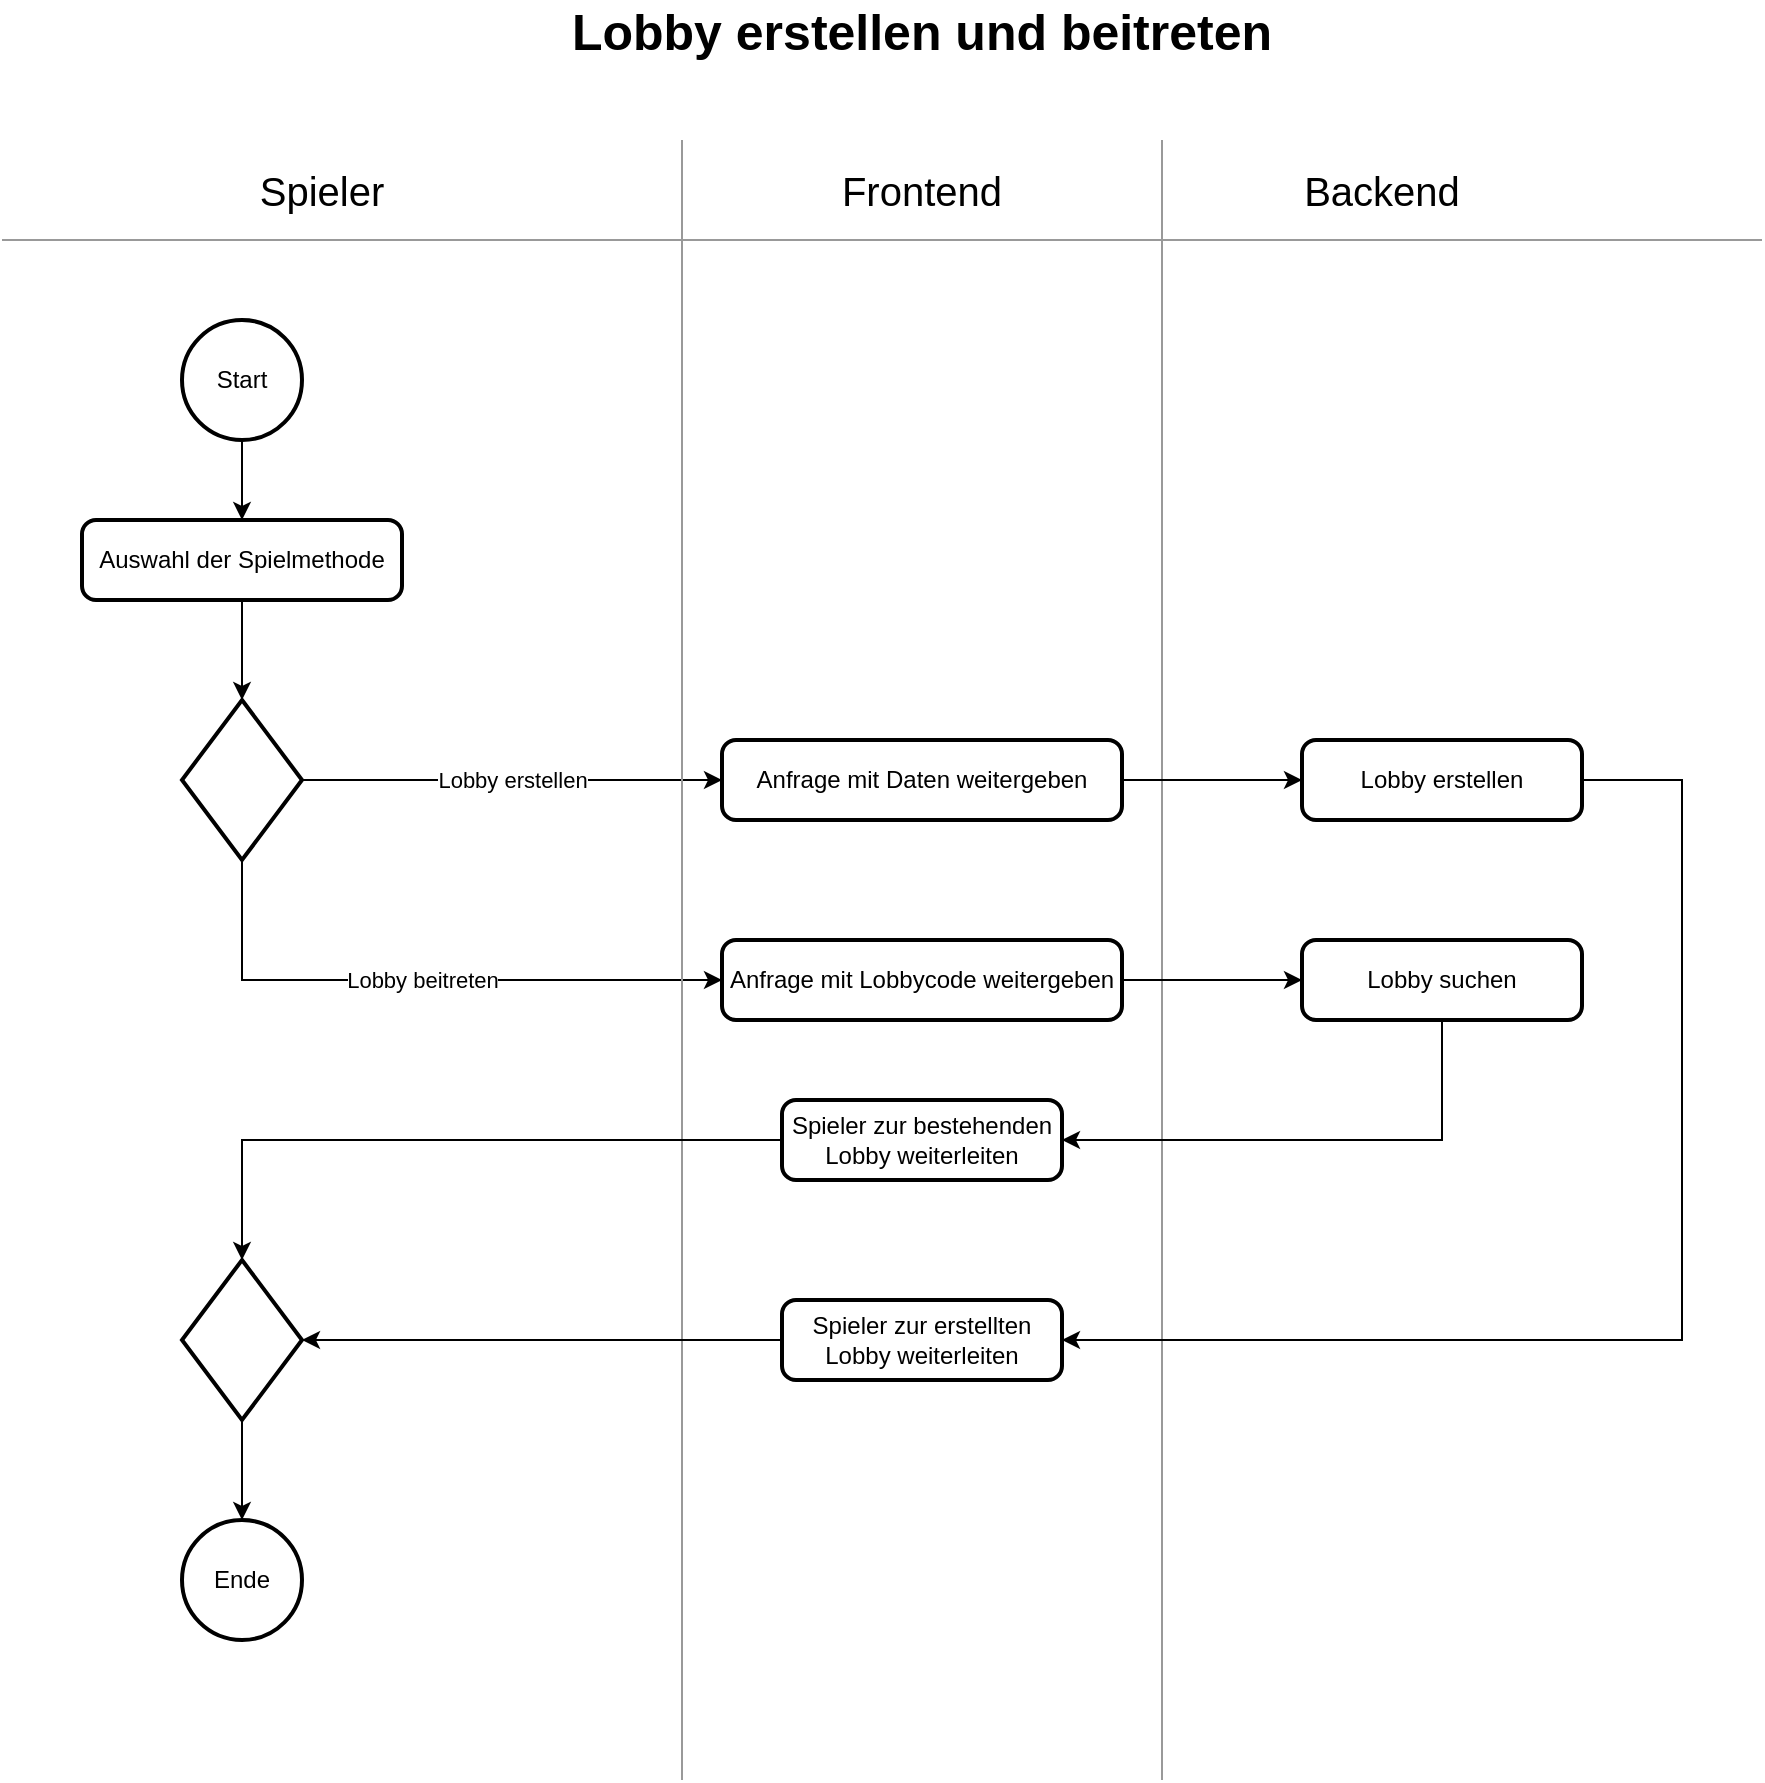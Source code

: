 <mxfile version="28.2.7">
  <diagram name="Seite-1" id="6wKUaUPnBcH4Zc5okQwB">
    <mxGraphModel dx="2430" dy="865" grid="1" gridSize="10" guides="1" tooltips="1" connect="1" arrows="1" fold="1" page="1" pageScale="1" pageWidth="827" pageHeight="1169" math="0" shadow="0">
      <root>
        <mxCell id="0" />
        <mxCell id="1" parent="0" />
        <mxCell id="FnPYvStvtJmdWQ5ITuSA-1" value="" style="strokeWidth=2;html=1;shape=mxgraph.flowchart.decision;whiteSpace=wrap;" vertex="1" parent="1">
          <mxGeometry x="-710" y="400" width="60" height="80" as="geometry" />
        </mxCell>
        <mxCell id="FnPYvStvtJmdWQ5ITuSA-2" value="Start" style="strokeWidth=2;html=1;shape=mxgraph.flowchart.start_2;whiteSpace=wrap;" vertex="1" parent="1">
          <mxGeometry x="-710" y="210" width="60" height="60" as="geometry" />
        </mxCell>
        <mxCell id="FnPYvStvtJmdWQ5ITuSA-6" value="Ende" style="strokeWidth=2;html=1;shape=mxgraph.flowchart.start_2;whiteSpace=wrap;" vertex="1" parent="1">
          <mxGeometry x="-710" y="810" width="60" height="60" as="geometry" />
        </mxCell>
        <mxCell id="FnPYvStvtJmdWQ5ITuSA-8" value="Anfrage mit Daten weitergeben" style="rounded=1;whiteSpace=wrap;html=1;absoluteArcSize=1;arcSize=14;strokeWidth=2;" vertex="1" parent="1">
          <mxGeometry x="-440" y="420" width="200" height="40" as="geometry" />
        </mxCell>
        <mxCell id="FnPYvStvtJmdWQ5ITuSA-9" value="Anfrage mit Lobbycode weitergeben" style="rounded=1;whiteSpace=wrap;html=1;absoluteArcSize=1;arcSize=14;strokeWidth=2;portConstraint=north;" vertex="1" parent="1">
          <mxGeometry x="-440" y="520" width="200" height="40" as="geometry" />
        </mxCell>
        <mxCell id="FnPYvStvtJmdWQ5ITuSA-10" value="" style="endArrow=classic;html=1;rounded=0;exitX=1;exitY=0.5;exitDx=0;exitDy=0;exitPerimeter=0;entryX=0;entryY=0.5;entryDx=0;entryDy=0;" edge="1" parent="1" source="FnPYvStvtJmdWQ5ITuSA-1" target="FnPYvStvtJmdWQ5ITuSA-8">
          <mxGeometry relative="1" as="geometry">
            <mxPoint x="-40" y="460" as="sourcePoint" />
            <mxPoint x="60" y="460" as="targetPoint" />
          </mxGeometry>
        </mxCell>
        <mxCell id="FnPYvStvtJmdWQ5ITuSA-11" value="Lobby erstellen" style="edgeLabel;resizable=0;html=1;;align=center;verticalAlign=middle;" connectable="0" vertex="1" parent="FnPYvStvtJmdWQ5ITuSA-10">
          <mxGeometry relative="1" as="geometry" />
        </mxCell>
        <mxCell id="FnPYvStvtJmdWQ5ITuSA-12" value="" style="endArrow=classic;html=1;rounded=0;exitX=0.5;exitY=1;exitDx=0;exitDy=0;exitPerimeter=0;entryX=0;entryY=0.5;entryDx=0;entryDy=0;" edge="1" parent="1" source="FnPYvStvtJmdWQ5ITuSA-1" target="FnPYvStvtJmdWQ5ITuSA-9">
          <mxGeometry relative="1" as="geometry">
            <mxPoint x="-460" y="430" as="sourcePoint" />
            <mxPoint x="-230" y="430" as="targetPoint" />
            <Array as="points">
              <mxPoint x="-680" y="540" />
            </Array>
          </mxGeometry>
        </mxCell>
        <mxCell id="FnPYvStvtJmdWQ5ITuSA-13" value="&lt;div&gt;Lobby beitreten&lt;/div&gt;" style="edgeLabel;resizable=0;html=1;;align=center;verticalAlign=middle;" connectable="0" vertex="1" parent="FnPYvStvtJmdWQ5ITuSA-12">
          <mxGeometry relative="1" as="geometry" />
        </mxCell>
        <mxCell id="FnPYvStvtJmdWQ5ITuSA-14" value="" style="verticalLabelPosition=bottom;shadow=0;dashed=0;align=center;html=1;verticalAlign=top;strokeWidth=1;shape=mxgraph.mockup.markup.line;strokeColor=#999999;direction=north;" vertex="1" parent="1">
          <mxGeometry x="-470" y="120" width="20" height="820" as="geometry" />
        </mxCell>
        <mxCell id="FnPYvStvtJmdWQ5ITuSA-15" value="" style="verticalLabelPosition=bottom;shadow=0;dashed=0;align=center;html=1;verticalAlign=top;strokeWidth=1;shape=mxgraph.mockup.markup.line;strokeColor=#999999;direction=north;" vertex="1" parent="1">
          <mxGeometry x="-230" y="120" width="20" height="820" as="geometry" />
        </mxCell>
        <mxCell id="FnPYvStvtJmdWQ5ITuSA-16" value="&lt;font style=&quot;font-size: 20px;&quot;&gt;Frontend&lt;/font&gt;" style="text;html=1;whiteSpace=wrap;strokeColor=none;fillColor=none;align=center;verticalAlign=middle;rounded=0;" vertex="1" parent="1">
          <mxGeometry x="-370" y="130" width="60" height="30" as="geometry" />
        </mxCell>
        <mxCell id="FnPYvStvtJmdWQ5ITuSA-17" value="&lt;font style=&quot;font-size: 20px;&quot;&gt;Spieler&lt;/font&gt;" style="text;html=1;whiteSpace=wrap;strokeColor=none;fillColor=none;align=center;verticalAlign=middle;rounded=0;" vertex="1" parent="1">
          <mxGeometry x="-670" y="130" width="60" height="30" as="geometry" />
        </mxCell>
        <mxCell id="FnPYvStvtJmdWQ5ITuSA-18" value="&lt;font style=&quot;font-size: 20px;&quot;&gt;Backend&lt;/font&gt;" style="text;html=1;whiteSpace=wrap;strokeColor=none;fillColor=none;align=center;verticalAlign=middle;rounded=0;" vertex="1" parent="1">
          <mxGeometry x="-140" y="130" width="60" height="30" as="geometry" />
        </mxCell>
        <mxCell id="FnPYvStvtJmdWQ5ITuSA-19" value="Lobby erstellen" style="rounded=1;whiteSpace=wrap;html=1;absoluteArcSize=1;arcSize=14;strokeWidth=2;" vertex="1" parent="1">
          <mxGeometry x="-150" y="420" width="140" height="40" as="geometry" />
        </mxCell>
        <mxCell id="FnPYvStvtJmdWQ5ITuSA-21" value="" style="endArrow=classic;html=1;rounded=0;exitX=1;exitY=0.5;exitDx=0;exitDy=0;entryX=0;entryY=0.5;entryDx=0;entryDy=0;" edge="1" parent="1" source="FnPYvStvtJmdWQ5ITuSA-8" target="FnPYvStvtJmdWQ5ITuSA-19">
          <mxGeometry width="50" height="50" relative="1" as="geometry">
            <mxPoint x="-340" y="660" as="sourcePoint" />
            <mxPoint x="-290" y="610" as="targetPoint" />
          </mxGeometry>
        </mxCell>
        <mxCell id="FnPYvStvtJmdWQ5ITuSA-22" value="" style="endArrow=classic;html=1;rounded=0;exitX=0.5;exitY=1;exitDx=0;exitDy=0;exitPerimeter=0;entryX=0.5;entryY=0;entryDx=0;entryDy=0;" edge="1" parent="1" source="FnPYvStvtJmdWQ5ITuSA-2" target="FnPYvStvtJmdWQ5ITuSA-24">
          <mxGeometry width="50" height="50" relative="1" as="geometry">
            <mxPoint x="-340" y="700" as="sourcePoint" />
            <mxPoint x="-560" y="270" as="targetPoint" />
          </mxGeometry>
        </mxCell>
        <mxCell id="FnPYvStvtJmdWQ5ITuSA-23" value="" style="endArrow=classic;html=1;rounded=0;exitX=0.5;exitY=1;exitDx=0;exitDy=0;exitPerimeter=0;entryX=0.5;entryY=0;entryDx=0;entryDy=0;entryPerimeter=0;" edge="1" parent="1" source="FnPYvStvtJmdWQ5ITuSA-36" target="FnPYvStvtJmdWQ5ITuSA-6">
          <mxGeometry width="50" height="50" relative="1" as="geometry">
            <mxPoint x="-680" y="770" as="sourcePoint" />
            <mxPoint x="-290" y="410" as="targetPoint" />
          </mxGeometry>
        </mxCell>
        <mxCell id="FnPYvStvtJmdWQ5ITuSA-24" value="Auswahl der Spielmethode" style="rounded=1;whiteSpace=wrap;html=1;absoluteArcSize=1;arcSize=14;strokeWidth=2;" vertex="1" parent="1">
          <mxGeometry x="-760" y="310" width="160" height="40" as="geometry" />
        </mxCell>
        <mxCell id="FnPYvStvtJmdWQ5ITuSA-25" value="" style="endArrow=classic;html=1;rounded=0;exitX=0.5;exitY=1;exitDx=0;exitDy=0;entryX=0.5;entryY=0;entryDx=0;entryDy=0;entryPerimeter=0;" edge="1" parent="1" source="FnPYvStvtJmdWQ5ITuSA-24" target="FnPYvStvtJmdWQ5ITuSA-1">
          <mxGeometry width="50" height="50" relative="1" as="geometry">
            <mxPoint x="-70" y="590" as="sourcePoint" />
            <mxPoint x="-20" y="540" as="targetPoint" />
          </mxGeometry>
        </mxCell>
        <mxCell id="FnPYvStvtJmdWQ5ITuSA-26" value="Spieler zur erstellten Lobby weiterleiten" style="rounded=1;whiteSpace=wrap;html=1;absoluteArcSize=1;arcSize=14;strokeWidth=2;" vertex="1" parent="1">
          <mxGeometry x="-410" y="700" width="140" height="40" as="geometry" />
        </mxCell>
        <mxCell id="FnPYvStvtJmdWQ5ITuSA-27" value="" style="endArrow=classic;html=1;rounded=0;exitX=1;exitY=0.5;exitDx=0;exitDy=0;entryX=1;entryY=0.5;entryDx=0;entryDy=0;" edge="1" parent="1" source="FnPYvStvtJmdWQ5ITuSA-19" target="FnPYvStvtJmdWQ5ITuSA-26">
          <mxGeometry width="50" height="50" relative="1" as="geometry">
            <mxPoint x="-70" y="550" as="sourcePoint" />
            <mxPoint x="-20" y="500" as="targetPoint" />
            <Array as="points">
              <mxPoint x="40" y="440" />
              <mxPoint x="40" y="720" />
            </Array>
          </mxGeometry>
        </mxCell>
        <mxCell id="FnPYvStvtJmdWQ5ITuSA-28" value="Lobby suchen" style="rounded=1;whiteSpace=wrap;html=1;absoluteArcSize=1;arcSize=14;strokeWidth=2;" vertex="1" parent="1">
          <mxGeometry x="-150" y="520" width="140" height="40" as="geometry" />
        </mxCell>
        <mxCell id="FnPYvStvtJmdWQ5ITuSA-29" value="" style="endArrow=classic;html=1;rounded=0;entryX=0;entryY=0.5;entryDx=0;entryDy=0;exitX=1;exitY=0.5;exitDx=0;exitDy=0;" edge="1" parent="1" target="FnPYvStvtJmdWQ5ITuSA-28" source="FnPYvStvtJmdWQ5ITuSA-9">
          <mxGeometry width="50" height="50" relative="1" as="geometry">
            <mxPoint x="-250" y="800" as="sourcePoint" />
            <mxPoint x="-290" y="890" as="targetPoint" />
          </mxGeometry>
        </mxCell>
        <mxCell id="FnPYvStvtJmdWQ5ITuSA-30" value="Spieler zur bestehenden Lobby weiterleiten" style="rounded=1;whiteSpace=wrap;html=1;absoluteArcSize=1;arcSize=14;strokeWidth=2;" vertex="1" parent="1">
          <mxGeometry x="-410" y="600" width="140" height="40" as="geometry" />
        </mxCell>
        <mxCell id="FnPYvStvtJmdWQ5ITuSA-31" value="" style="endArrow=classic;html=1;rounded=0;exitX=0.5;exitY=1;exitDx=0;exitDy=0;entryX=1;entryY=0.5;entryDx=0;entryDy=0;" edge="1" parent="1" source="FnPYvStvtJmdWQ5ITuSA-28" target="FnPYvStvtJmdWQ5ITuSA-30">
          <mxGeometry width="50" height="50" relative="1" as="geometry">
            <mxPoint x="-110" y="530" as="sourcePoint" />
            <mxPoint x="-60" y="480" as="targetPoint" />
            <Array as="points">
              <mxPoint x="-80" y="620" />
            </Array>
          </mxGeometry>
        </mxCell>
        <mxCell id="FnPYvStvtJmdWQ5ITuSA-32" value="" style="endArrow=classic;html=1;rounded=0;exitX=0;exitY=0.5;exitDx=0;exitDy=0;entryX=1;entryY=0.5;entryDx=0;entryDy=0;entryPerimeter=0;" edge="1" parent="1" source="FnPYvStvtJmdWQ5ITuSA-26" target="FnPYvStvtJmdWQ5ITuSA-36">
          <mxGeometry width="50" height="50" relative="1" as="geometry">
            <mxPoint x="-110" y="530" as="sourcePoint" />
            <mxPoint x="-630" y="720" as="targetPoint" />
          </mxGeometry>
        </mxCell>
        <mxCell id="FnPYvStvtJmdWQ5ITuSA-33" value="" style="endArrow=classic;html=1;rounded=0;exitX=0;exitY=0.5;exitDx=0;exitDy=0;entryX=0.5;entryY=0;entryDx=0;entryDy=0;entryPerimeter=0;" edge="1" parent="1" source="FnPYvStvtJmdWQ5ITuSA-30" target="FnPYvStvtJmdWQ5ITuSA-36">
          <mxGeometry width="50" height="50" relative="1" as="geometry">
            <mxPoint x="-110" y="530" as="sourcePoint" />
            <mxPoint x="-720" y="600" as="targetPoint" />
            <Array as="points">
              <mxPoint x="-680" y="620" />
            </Array>
          </mxGeometry>
        </mxCell>
        <mxCell id="FnPYvStvtJmdWQ5ITuSA-34" value="" style="verticalLabelPosition=bottom;shadow=0;dashed=0;align=center;html=1;verticalAlign=top;strokeWidth=1;shape=mxgraph.mockup.markup.line;strokeColor=#999999;" vertex="1" parent="1">
          <mxGeometry x="-800" y="160" width="880" height="20" as="geometry" />
        </mxCell>
        <mxCell id="FnPYvStvtJmdWQ5ITuSA-35" value="&lt;b&gt;&lt;font style=&quot;font-size: 25px;&quot;&gt;Lobby erstellen und beitreten&lt;/font&gt;&lt;/b&gt;" style="text;html=1;whiteSpace=wrap;strokeColor=none;fillColor=none;align=center;verticalAlign=middle;rounded=0;" vertex="1" parent="1">
          <mxGeometry x="-520" y="50" width="360" height="30" as="geometry" />
        </mxCell>
        <mxCell id="FnPYvStvtJmdWQ5ITuSA-36" value="" style="strokeWidth=2;html=1;shape=mxgraph.flowchart.decision;whiteSpace=wrap;" vertex="1" parent="1">
          <mxGeometry x="-710" y="680" width="60" height="80" as="geometry" />
        </mxCell>
      </root>
    </mxGraphModel>
  </diagram>
</mxfile>
